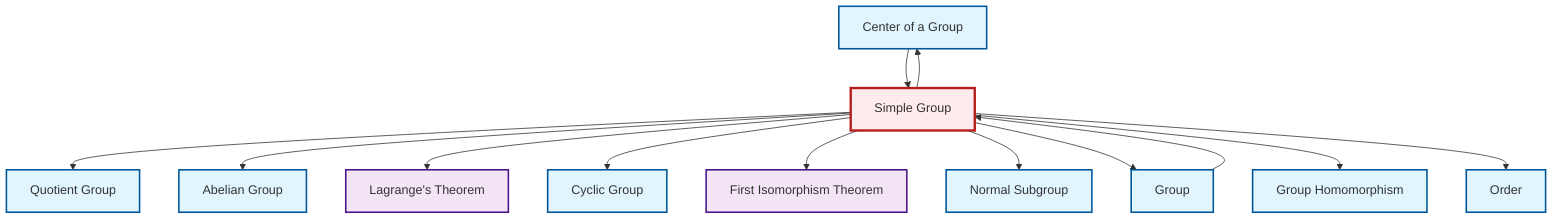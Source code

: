 graph TD
    classDef definition fill:#e1f5fe,stroke:#01579b,stroke-width:2px
    classDef theorem fill:#f3e5f5,stroke:#4a148c,stroke-width:2px
    classDef axiom fill:#fff3e0,stroke:#e65100,stroke-width:2px
    classDef example fill:#e8f5e9,stroke:#1b5e20,stroke-width:2px
    classDef current fill:#ffebee,stroke:#b71c1c,stroke-width:3px
    def-order["Order"]:::definition
    thm-lagrange["Lagrange's Theorem"]:::theorem
    def-abelian-group["Abelian Group"]:::definition
    thm-first-isomorphism["First Isomorphism Theorem"]:::theorem
    def-normal-subgroup["Normal Subgroup"]:::definition
    def-center-of-group["Center of a Group"]:::definition
    def-homomorphism["Group Homomorphism"]:::definition
    def-cyclic-group["Cyclic Group"]:::definition
    def-group["Group"]:::definition
    def-simple-group["Simple Group"]:::definition
    def-quotient-group["Quotient Group"]:::definition
    def-simple-group --> def-quotient-group
    def-simple-group --> def-abelian-group
    def-simple-group --> thm-lagrange
    def-center-of-group --> def-simple-group
    def-group --> def-simple-group
    def-simple-group --> def-center-of-group
    def-simple-group --> def-cyclic-group
    def-simple-group --> thm-first-isomorphism
    def-simple-group --> def-normal-subgroup
    def-simple-group --> def-group
    def-simple-group --> def-homomorphism
    def-simple-group --> def-order
    class def-simple-group current